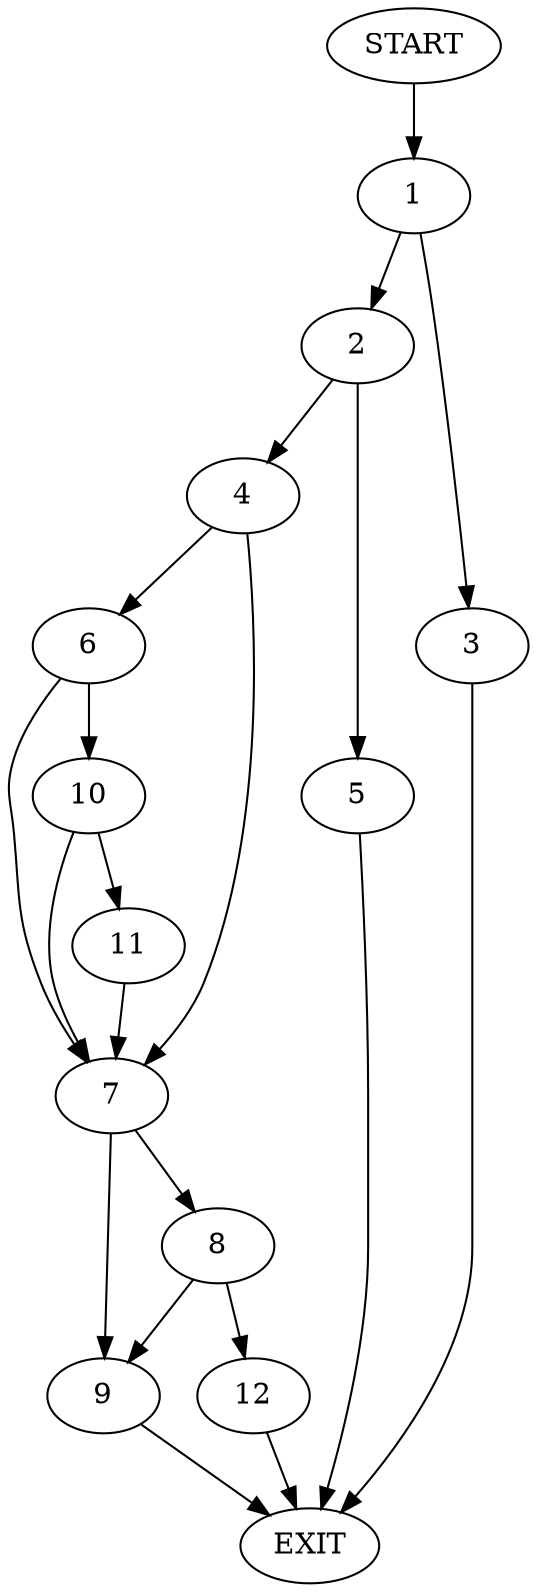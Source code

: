 digraph {
0 [label="START"]
13 [label="EXIT"]
0 -> 1
1 -> 2
1 -> 3
2 -> 4
2 -> 5
3 -> 13
4 -> 6
4 -> 7
5 -> 13
7 -> 8
7 -> 9
6 -> 10
6 -> 7
10 -> 11
10 -> 7
11 -> 7
8 -> 12
8 -> 9
9 -> 13
12 -> 13
}

